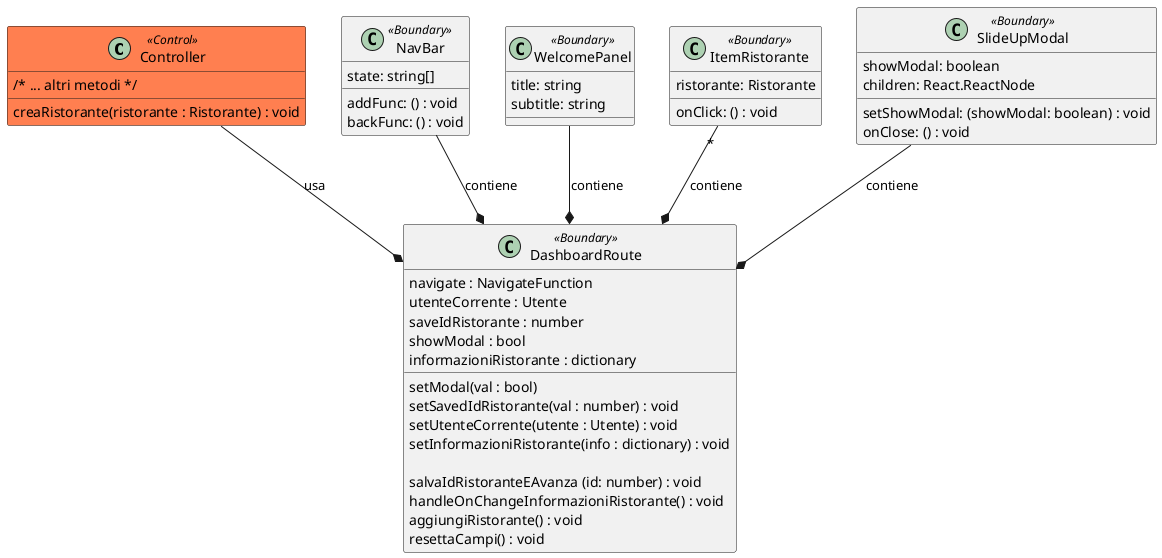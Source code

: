 @startuml


class Controller <<Control>> #coral{
/* ... altri metodi */
creaRistorante(ristorante : Ristorante) : void
}

class DashboardRoute <<Boundary>> {
navigate : NavigateFunction
utenteCorrente : Utente
saveIdRistorante : number
showModal : bool
setModal(val : bool)
setSavedIdRistorante(val : number) : void
setUtenteCorrente(utente : Utente) : void
informazioniRistorante : dictionary
setInformazioniRistorante(info : dictionary) : void

salvaIdRistoranteEAvanza (id: number) : void
handleOnChangeInformazioniRistorante() : void
aggiungiRistorante() : void
resettaCampi() : void
}


class NavBar <<Boundary>> {

	addFunc: () : void
	backFunc: () : void
	state: string[]
}

class WelcomePanel <<Boundary>> {

    title: string
    subtitle: string

}


class ItemRistorante <<Boundary>> {

    ristorante: Ristorante
    onClick: () : void

}

class SlideUpModal <<Boundary>> {

	showModal: boolean
	setShowModal: (showModal: boolean) : void
	children: React.ReactNode
	onClose: () : void

}

SlideUpModal --* DashboardRoute: contiene
ItemRistorante "*"--* DashboardRoute: contiene
WelcomePanel--* DashboardRoute: contiene
NavBar --* DashboardRoute: contiene


Controller --* DashboardRoute : usa
@enduml